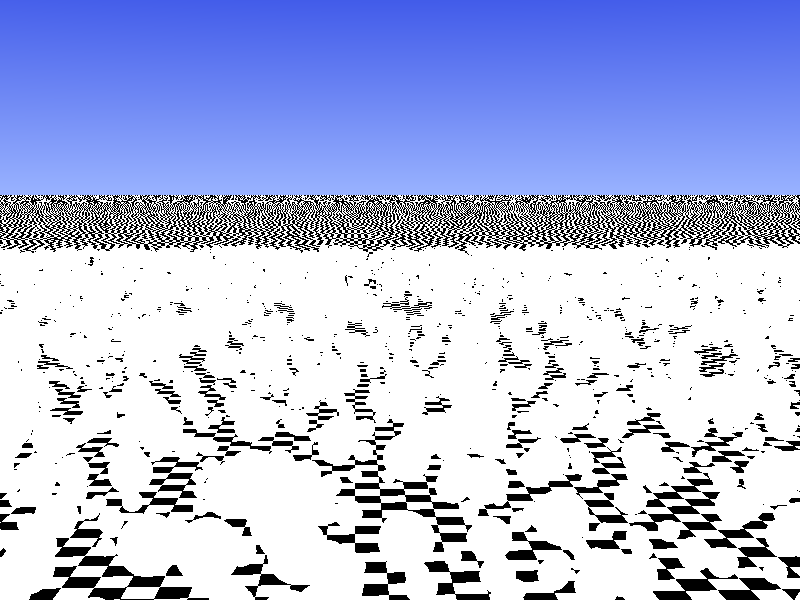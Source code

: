 
camera {
  location  <5.0, 120.0, 12.0>
  up z sky z
  look_at   <0.0, 0.0, 0.5> 
  angle 40
}

sky_sphere {
  pigment {
    gradient z
    color_map {
      [0.0 rgb <0.6,0.7,1.0>]
      [0.2 rgb <0.2,0.3,0.9>]
    }
  }
}

light_source {
  <3, 1, 2>*1000
  color rgb <2.2, 1.8, 1.5>
}   


plane {
  z, 0
  texture {
    pigment {
      checker
      color rgb 1, color rgb 0
    }
  }
}


#macro Sphere(Pos, Radius)
  sphere {
    <Pos.x, Pos.y, Radius*1.3>, Radius
    texture {
      pigment { color rgb 1 }
      finish{
        diffuse 0.3
        ambient 0.0
        specular 0.6
        reflection 0.8
      }
    }
  }
#end

#local Cnt=0;
#local Seed=seed(0);

#while (Cnt<10000)
  Sphere( -100+<rand(Seed), rand(Seed)>*200, 0.3+pow(rand(Seed),2)*0.7 )  
  #local Cnt=Cnt+1;
#end